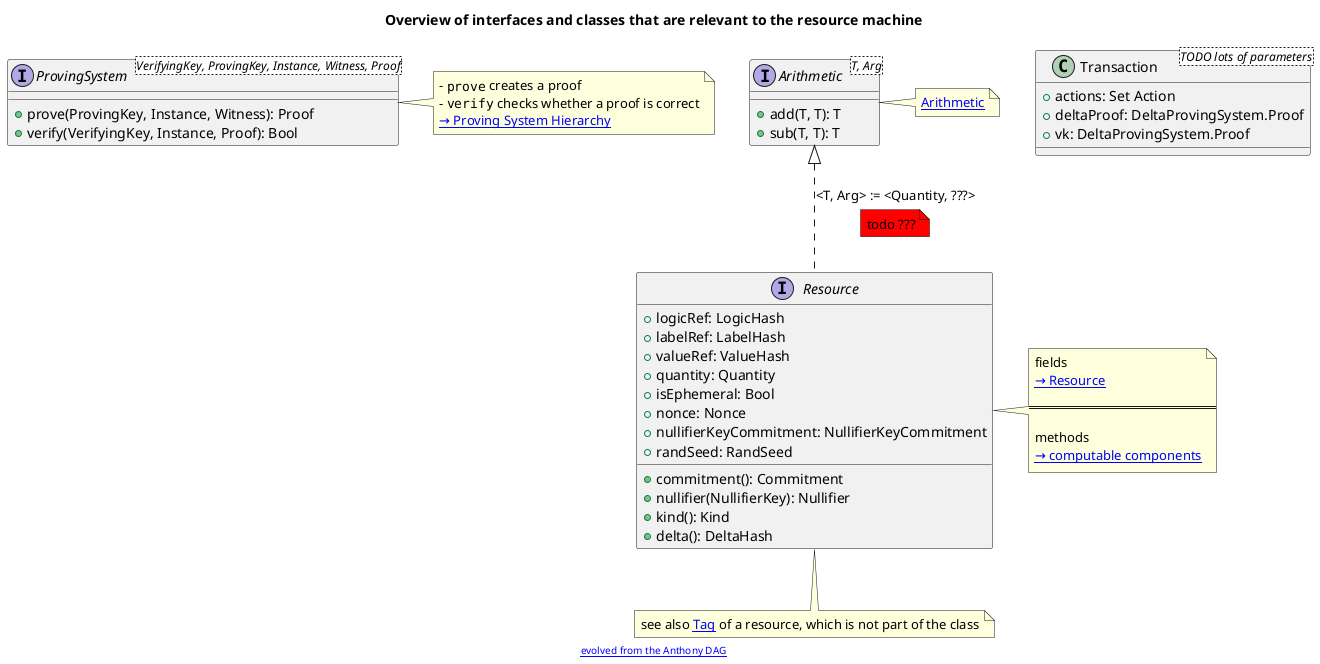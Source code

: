 @startuml
' This is an overview of interfaces and classes that are relevant to the resource machine
title
Overview of interfaces and classes that are relevant to the resource machine
end title

' The proving system interface
interface "ProvingSystem<VerifyingKey, ProvingKey, Instance, Witness, Proof>" as PSI {
        ' create a proof
        +prove(ProvingKey, Instance, Witness): Proof
        ' check whether a proof is correct
        +verify(VerifyingKey, Instance, Proof): Bool
}
note right
- ""prove"" creates a proof
- ""verify"" checks whether a proof is correct
[[https://specs.anoma.net/v0.1.4/arch/system/state/resource_machine/primitive_interfaces/proving_system/index.html#proving-system-hierarchy → Proving System Hierarchy]]
end note
' note left of PSI
' test
' end note

' This is the interface of a `Arithmetic`
' TODO: do we want a group structure on T
interface "Arithmetic<T, Arg>" as Arithmetic {
        +add(T, T): T
        +sub(T, T): T
        ' do we want a zero TODO
}
note right
[[https://specs.anoma.net/v0.1.4/arch/system/state/resource_machine/primitive_interfaces/fixed_size_type/arithmetic.html Arithmetic]]
end note

'note below
' This is actually an additive group.
'end note

' This is the interface of a `resource`
interface Resource {
        ' logic reference, a logic hash
        +logicRef: LogicHash
        ' logic reference, a label hash
        +labelRef: LabelHash
        ' value reference, a value hash
        +valueRef: ValueHash
        ' quantity of Quantity type
        +quantity: Quantity
        ' whether or not the resource is ephemeral
        +isEphemeral: Bool
        ' nonce, a number used once
        +nonce: Nonce
        ' the nullifier key commitment
        +nullifierKeyCommitment: NullifierKeyCommitment
        ' a seed for pseudo-random number generation
        +randSeed: RandSeed
        ' computing a commitment to the resource
        +commitment(): Commitment
        ' computing the nullifier for this resource (requires the NK)
        +nullifier(NullifierKey): Nullifier
        ' computing the kind
        +kind(): Kind
        ' computing the delta
        +delta(): DeltaHash
}
note right of Resource
        fields
        [[https://specs.anoma.net/v0.1.4/arch/system/state/resource_machine/data_structures/resource/index.html#resource → Resource]]

        ===

        methods
        [[https://specs.anoma.net/v0.1.4/arch/system/state/resource_machine/primitive_interfaces/fixed_size_type/hash.html#hash-interface-diagram → computable components]]
end note
note bottom of Resource
see also [[https://specs.anoma.net/v0.1.4/arch/system/state/resource_machine/data_structures/resource/computable_components/introduction.html?h=resource+tag#tag Tag]] of a resource, which is not part of the class
end note

Arithmetic <|-[dashed]- Resource: <T, Arg> := <Quantity, ???>
note bottom on link #red
todo ???
end note


class "Transaction<TODO lots of parameters>" as Transaction {
        ' these are not any more neede
        ' +CMTreeRoots: Set CMtree.Value
        +actions: Set Action
        +deltaProof: DeltaProvingSystem.Proof
        +vk: DeltaProvingSystem.Proof
        /' TODO: sort the interface out
         ' +create(Set CMtree.Value, Set Actions): Transaction
         ' +compose(Transaction, Transaction): Transaction
         ' +verify(): Bool
         ' +delta(): DeltaHash
         '/
}
'--------------------------------------------------------------------------------'
footer "[[https://tinyurl.com/anthonydag evolved from the Anthony DAG]]"
@enduml
